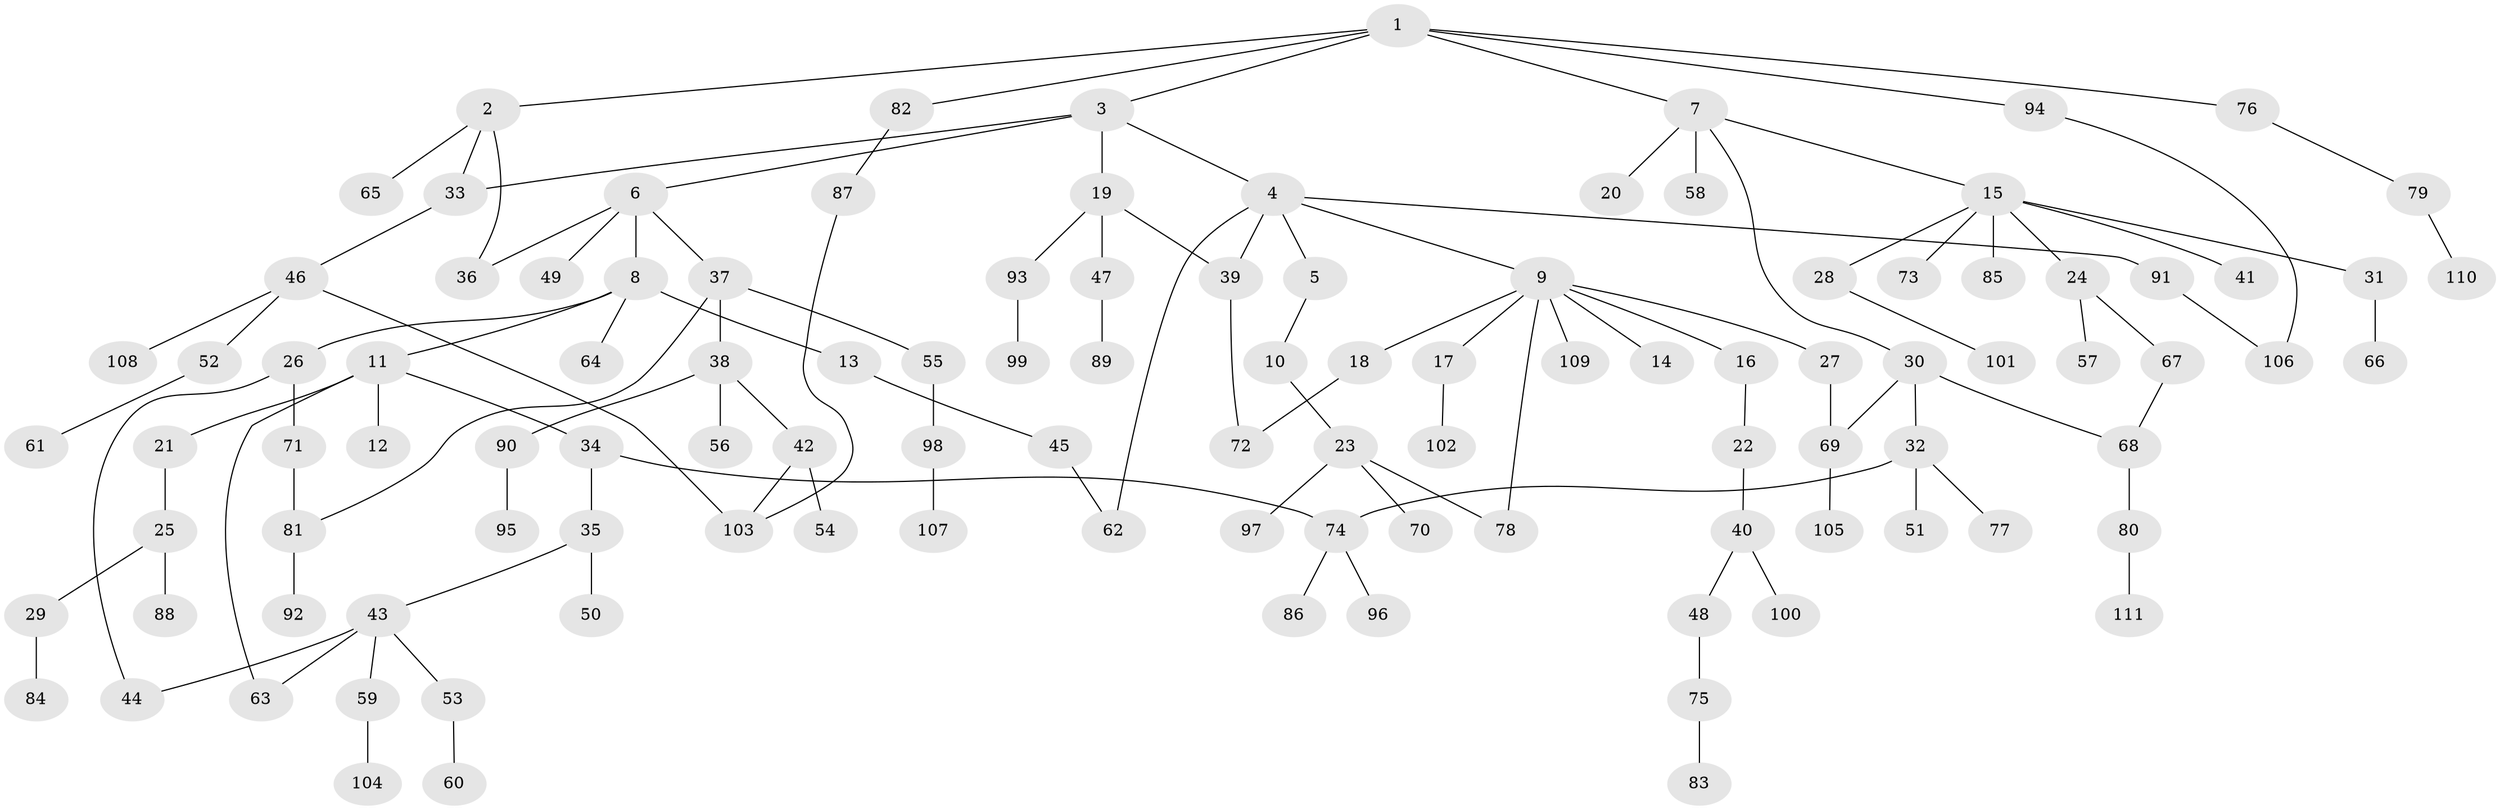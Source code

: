 // Generated by graph-tools (version 1.1) at 2025/49/03/09/25 03:49:15]
// undirected, 111 vertices, 125 edges
graph export_dot {
graph [start="1"]
  node [color=gray90,style=filled];
  1;
  2;
  3;
  4;
  5;
  6;
  7;
  8;
  9;
  10;
  11;
  12;
  13;
  14;
  15;
  16;
  17;
  18;
  19;
  20;
  21;
  22;
  23;
  24;
  25;
  26;
  27;
  28;
  29;
  30;
  31;
  32;
  33;
  34;
  35;
  36;
  37;
  38;
  39;
  40;
  41;
  42;
  43;
  44;
  45;
  46;
  47;
  48;
  49;
  50;
  51;
  52;
  53;
  54;
  55;
  56;
  57;
  58;
  59;
  60;
  61;
  62;
  63;
  64;
  65;
  66;
  67;
  68;
  69;
  70;
  71;
  72;
  73;
  74;
  75;
  76;
  77;
  78;
  79;
  80;
  81;
  82;
  83;
  84;
  85;
  86;
  87;
  88;
  89;
  90;
  91;
  92;
  93;
  94;
  95;
  96;
  97;
  98;
  99;
  100;
  101;
  102;
  103;
  104;
  105;
  106;
  107;
  108;
  109;
  110;
  111;
  1 -- 2;
  1 -- 3;
  1 -- 7;
  1 -- 76;
  1 -- 82;
  1 -- 94;
  2 -- 33;
  2 -- 36;
  2 -- 65;
  3 -- 4;
  3 -- 6;
  3 -- 19;
  3 -- 33;
  4 -- 5;
  4 -- 9;
  4 -- 91;
  4 -- 39;
  4 -- 62;
  5 -- 10;
  6 -- 8;
  6 -- 37;
  6 -- 49;
  6 -- 36;
  7 -- 15;
  7 -- 20;
  7 -- 30;
  7 -- 58;
  8 -- 11;
  8 -- 13;
  8 -- 26;
  8 -- 64;
  9 -- 14;
  9 -- 16;
  9 -- 17;
  9 -- 18;
  9 -- 27;
  9 -- 78;
  9 -- 109;
  10 -- 23;
  11 -- 12;
  11 -- 21;
  11 -- 34;
  11 -- 63;
  13 -- 45;
  15 -- 24;
  15 -- 28;
  15 -- 31;
  15 -- 41;
  15 -- 73;
  15 -- 85;
  16 -- 22;
  17 -- 102;
  18 -- 72;
  19 -- 39;
  19 -- 47;
  19 -- 93;
  21 -- 25;
  22 -- 40;
  23 -- 70;
  23 -- 97;
  23 -- 78;
  24 -- 57;
  24 -- 67;
  25 -- 29;
  25 -- 88;
  26 -- 71;
  26 -- 44;
  27 -- 69;
  28 -- 101;
  29 -- 84;
  30 -- 32;
  30 -- 69;
  30 -- 68;
  31 -- 66;
  32 -- 51;
  32 -- 77;
  32 -- 74;
  33 -- 46;
  34 -- 35;
  34 -- 74;
  35 -- 43;
  35 -- 50;
  37 -- 38;
  37 -- 55;
  37 -- 81;
  38 -- 42;
  38 -- 56;
  38 -- 90;
  39 -- 72;
  40 -- 48;
  40 -- 100;
  42 -- 54;
  42 -- 103;
  43 -- 44;
  43 -- 53;
  43 -- 59;
  43 -- 63;
  45 -- 62;
  46 -- 52;
  46 -- 108;
  46 -- 103;
  47 -- 89;
  48 -- 75;
  52 -- 61;
  53 -- 60;
  55 -- 98;
  59 -- 104;
  67 -- 68;
  68 -- 80;
  69 -- 105;
  71 -- 81;
  74 -- 86;
  74 -- 96;
  75 -- 83;
  76 -- 79;
  79 -- 110;
  80 -- 111;
  81 -- 92;
  82 -- 87;
  87 -- 103;
  90 -- 95;
  91 -- 106;
  93 -- 99;
  94 -- 106;
  98 -- 107;
}
